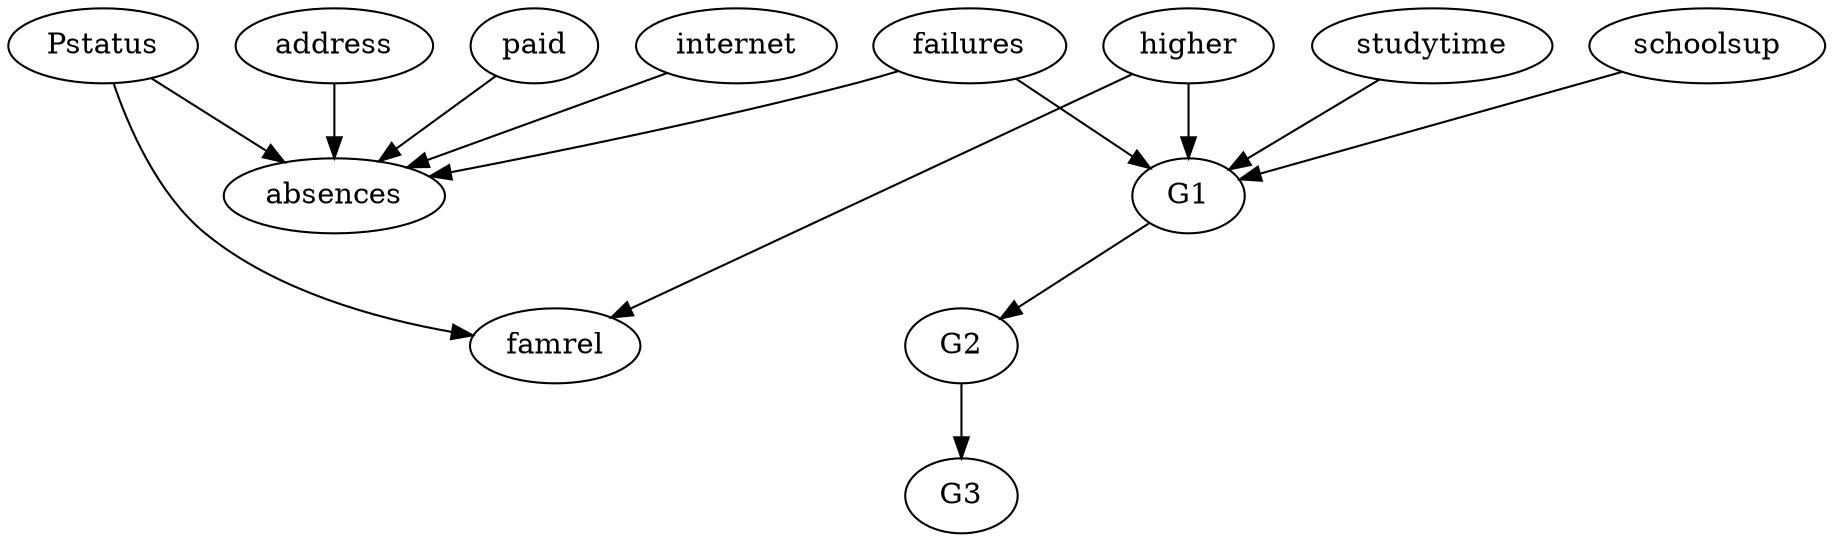 strict digraph  {
address;
Pstatus;
studytime;
failures;
schoolsup;
paid;
higher;
internet;
famrel;
absences;
G1;
G2;
G3;
address -> absences  [origin=learned, weight="1.0400752030366172"];
Pstatus -> famrel  [origin=learned, weight="0.8469417807103384"];
Pstatus -> absences  [origin=learned, weight="-1.0538866870435117"];
studytime -> G1  [origin=learned, weight="0.8631637437683547"];
failures -> absences  [origin=learned, weight="0.9395532345435766"];
failures -> G1  [origin=unknown];
schoolsup -> G1  [origin=learned, weight="-0.8027716507885192"];
paid -> absences  [origin=learned, weight="-1.0534513230732199"];
higher -> famrel  [origin=learned, weight="0.8810124367616143"];
higher -> G1  [origin=learned, weight="2.7183566811725797"];
internet -> absences  [origin=learned, weight="0.8369200888147835"];
G1 -> G2  [origin=learned, weight="0.8896339545330816"];
G2 -> G3  [origin=learned, weight="0.8854605236318195"];
}
